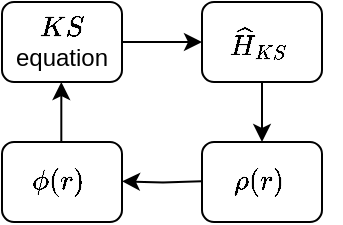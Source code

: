 <mxfile version="13.0.3" type="device"><diagram id="2ajKllR2jZeuOmBpLizX" name="Page-1"><mxGraphModel dx="868" dy="543" grid="1" gridSize="10" guides="1" tooltips="1" connect="1" arrows="1" fold="1" page="1" pageScale="1" pageWidth="850" pageHeight="1100" math="1" shadow="0"><root><mxCell id="0"/><mxCell id="1" parent="0"/><mxCell id="Oh55KkOG-ZPw3GUM8ZjG-1" style="edgeStyle=orthogonalEdgeStyle;rounded=0;orthogonalLoop=1;jettySize=auto;html=1;" edge="1" parent="1" source="Oh55KkOG-ZPw3GUM8ZjG-2"><mxGeometry relative="1" as="geometry"><mxPoint x="400" y="200" as="targetPoint"/></mxGeometry></mxCell><mxCell id="Oh55KkOG-ZPw3GUM8ZjG-2" value="`KS` equation" style="rounded=1;whiteSpace=wrap;html=1;" vertex="1" parent="1"><mxGeometry x="300" y="180" width="60" height="40" as="geometry"/></mxCell><mxCell id="Oh55KkOG-ZPw3GUM8ZjG-3" value="`\hat{H}_{KS}`&amp;nbsp;" style="rounded=1;whiteSpace=wrap;html=1;" vertex="1" parent="1"><mxGeometry x="400" y="180" width="60" height="40" as="geometry"/></mxCell><mxCell id="Oh55KkOG-ZPw3GUM8ZjG-4" style="edgeStyle=orthogonalEdgeStyle;rounded=0;orthogonalLoop=1;jettySize=auto;html=1;entryX=0.5;entryY=0;entryDx=0;entryDy=0;" edge="1" parent="1" target="Oh55KkOG-ZPw3GUM8ZjG-5"><mxGeometry relative="1" as="geometry"><mxPoint x="470" y="220" as="targetPoint"/><mxPoint x="430" y="220" as="sourcePoint"/></mxGeometry></mxCell><mxCell id="Oh55KkOG-ZPw3GUM8ZjG-5" value="`\rho(r)`&amp;nbsp;" style="rounded=1;whiteSpace=wrap;html=1;" vertex="1" parent="1"><mxGeometry x="400" y="250" width="60" height="40" as="geometry"/></mxCell><mxCell id="Oh55KkOG-ZPw3GUM8ZjG-6" value="`\phi(r)`&amp;nbsp;" style="rounded=1;whiteSpace=wrap;html=1;" vertex="1" parent="1"><mxGeometry x="300" y="250" width="60" height="40" as="geometry"/></mxCell><mxCell id="Oh55KkOG-ZPw3GUM8ZjG-7" style="edgeStyle=orthogonalEdgeStyle;rounded=0;orthogonalLoop=1;jettySize=auto;html=1;" edge="1" parent="1"><mxGeometry relative="1" as="geometry"><mxPoint x="360" y="269.66" as="targetPoint"/><mxPoint x="400" y="269.66" as="sourcePoint"/></mxGeometry></mxCell><mxCell id="Oh55KkOG-ZPw3GUM8ZjG-8" style="edgeStyle=orthogonalEdgeStyle;rounded=0;orthogonalLoop=1;jettySize=auto;html=1;entryX=0.5;entryY=0;entryDx=0;entryDy=0;" edge="1" parent="1"><mxGeometry relative="1" as="geometry"><mxPoint x="329.66" y="220" as="targetPoint"/><mxPoint x="329.66" y="250" as="sourcePoint"/></mxGeometry></mxCell></root></mxGraphModel></diagram></mxfile>